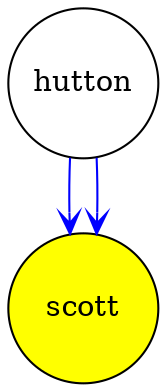 digraph outcome_hutton_scott { 
 K=0.6 
 "hutton" -> { "scott" } [color="blue", arrowhead="vee", penwidth=1, href="#76"]; 
 "hutton" -> { "scott" } [color="blue", arrowhead="vee", penwidth=1, href="#76"]; 
 "hutton" [shape="circle", fixedsize="true", height=1, width=1, style="filled", fillcolor="white", href="#hutton"]; 
 "scott" [shape="circle", fixedsize="true", height=1, width=1, style="filled", fillcolor="yellow", href="#scott"]; 

}